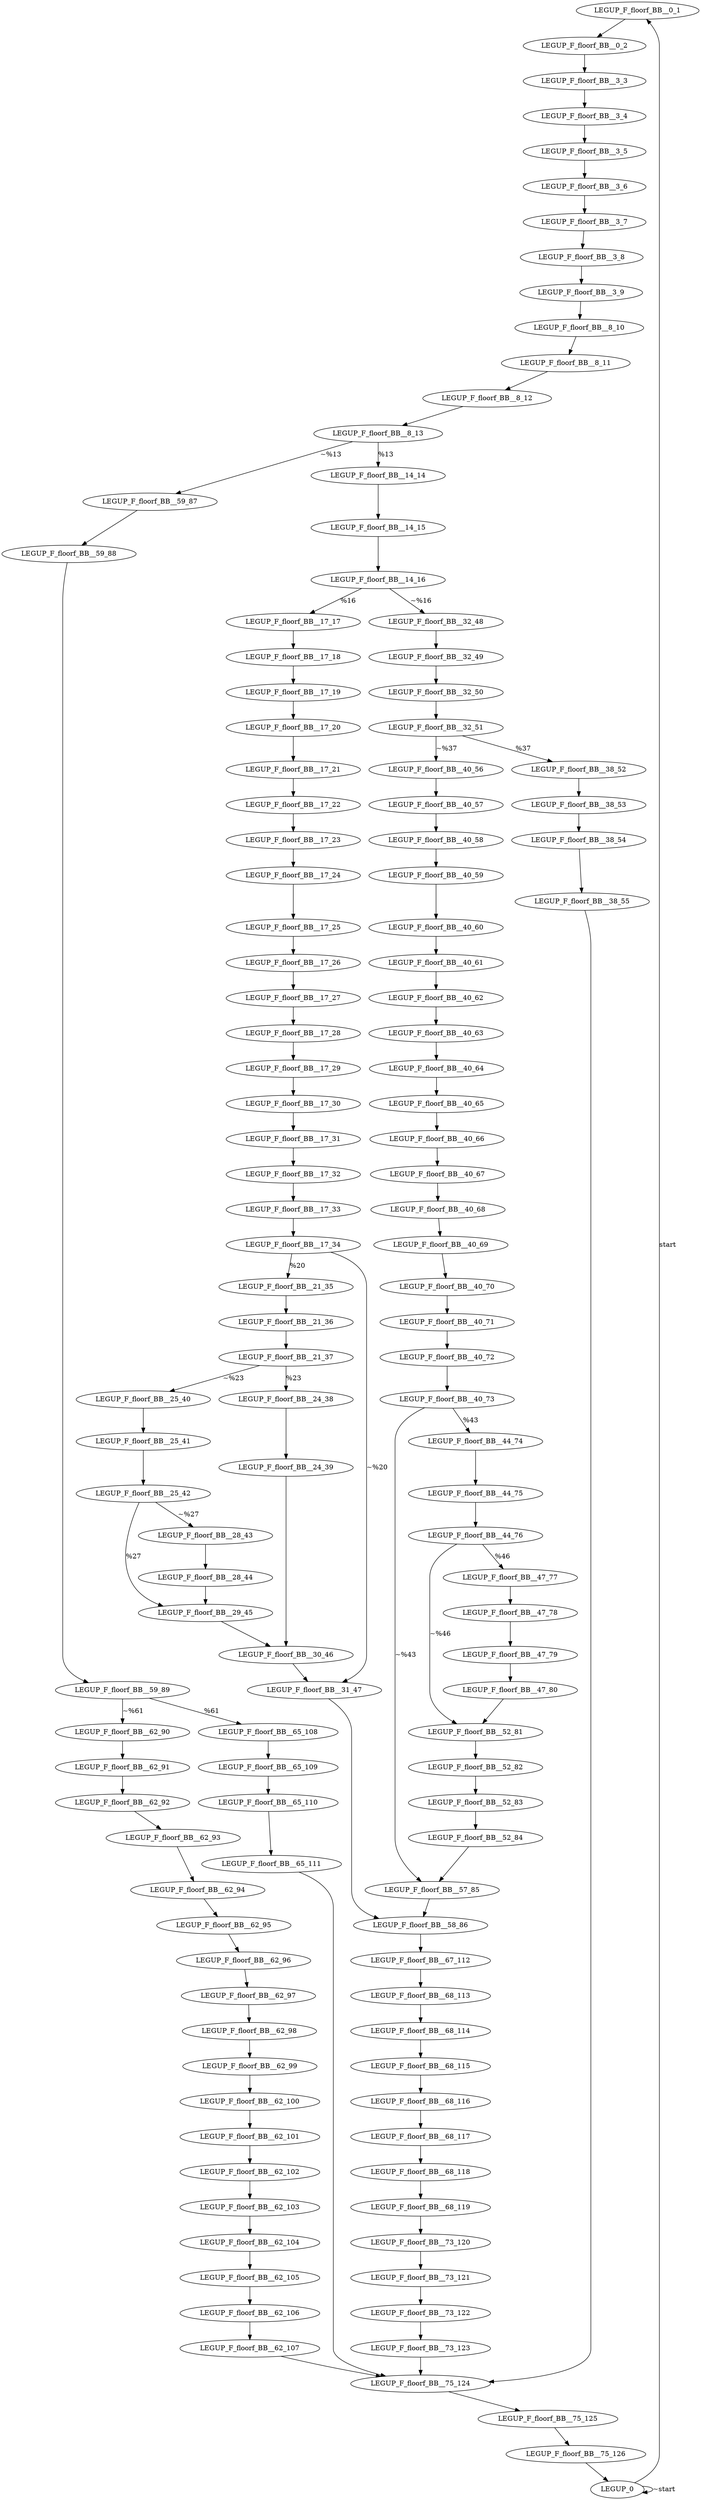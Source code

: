 digraph {
Node0x2ccd4a0[label="LEGUP_F_floorf_BB__0_1"];
Node0x2ccd300[label="LEGUP_0"];
Node0x2ccd300 -> Node0x2ccd4a0[label="start"];
Node0x2ccd300 -> Node0x2ccd300[label="~start"];
Node0x2cc7980[label="LEGUP_F_floorf_BB__0_2"];
Node0x2ccd4a0 -> Node0x2cc7980;
Node0x2ccd5f0[label="LEGUP_F_floorf_BB__3_3"];
Node0x2cc7980 -> Node0x2ccd5f0;
Node0x2cc8290[label="LEGUP_F_floorf_BB__3_4"];
Node0x2ccd5f0 -> Node0x2cc8290;
Node0x2cc8360[label="LEGUP_F_floorf_BB__3_5"];
Node0x2cc8290 -> Node0x2cc8360;
Node0x2cc8430[label="LEGUP_F_floorf_BB__3_6"];
Node0x2cc8360 -> Node0x2cc8430;
Node0x2cc8500[label="LEGUP_F_floorf_BB__3_7"];
Node0x2cc8430 -> Node0x2cc8500;
Node0x2cc85d0[label="LEGUP_F_floorf_BB__3_8"];
Node0x2cc8500 -> Node0x2cc85d0;
Node0x2cc86a0[label="LEGUP_F_floorf_BB__3_9"];
Node0x2cc85d0 -> Node0x2cc86a0;
Node0x2ccd740[label="LEGUP_F_floorf_BB__8_10"];
Node0x2cc86a0 -> Node0x2ccd740;
Node0x2cc8bd0[label="LEGUP_F_floorf_BB__8_11"];
Node0x2ccd740 -> Node0x2cc8bd0;
Node0x2cc8ca0[label="LEGUP_F_floorf_BB__8_12"];
Node0x2cc8bd0 -> Node0x2cc8ca0;
Node0x2cc8d70[label="LEGUP_F_floorf_BB__8_13"];
Node0x2cc8ca0 -> Node0x2cc8d70;
Node0x2ccd890[label="LEGUP_F_floorf_BB__14_14"];
Node0x2cc8d70 -> Node0x2ccd890[label="%13"];
Node0x2cceee0[label="LEGUP_F_floorf_BB__59_87"];
Node0x2cc8d70 -> Node0x2cceee0[label="~%13"];
Node0x2cc8f80[label="LEGUP_F_floorf_BB__14_15"];
Node0x2ccd890 -> Node0x2cc8f80;
Node0x2cc9050[label="LEGUP_F_floorf_BB__14_16"];
Node0x2cc8f80 -> Node0x2cc9050;
Node0x2ccd9e0[label="LEGUP_F_floorf_BB__17_17"];
Node0x2cc9050 -> Node0x2ccd9e0[label="%16"];
Node0x2cce460[label="LEGUP_F_floorf_BB__32_48"];
Node0x2cc9050 -> Node0x2cce460[label="~%16"];
Node0x2cc91c0[label="LEGUP_F_floorf_BB__17_18"];
Node0x2ccd9e0 -> Node0x2cc91c0;
Node0x2cc9290[label="LEGUP_F_floorf_BB__17_19"];
Node0x2cc91c0 -> Node0x2cc9290;
Node0x2cc9360[label="LEGUP_F_floorf_BB__17_20"];
Node0x2cc9290 -> Node0x2cc9360;
Node0x2cc9430[label="LEGUP_F_floorf_BB__17_21"];
Node0x2cc9360 -> Node0x2cc9430;
Node0x2cc9500[label="LEGUP_F_floorf_BB__17_22"];
Node0x2cc9430 -> Node0x2cc9500;
Node0x2cc95d0[label="LEGUP_F_floorf_BB__17_23"];
Node0x2cc9500 -> Node0x2cc95d0;
Node0x2cc96a0[label="LEGUP_F_floorf_BB__17_24"];
Node0x2cc95d0 -> Node0x2cc96a0;
Node0x2cc9770[label="LEGUP_F_floorf_BB__17_25"];
Node0x2cc96a0 -> Node0x2cc9770;
Node0x2cc9840[label="LEGUP_F_floorf_BB__17_26"];
Node0x2cc9770 -> Node0x2cc9840;
Node0x2cc9910[label="LEGUP_F_floorf_BB__17_27"];
Node0x2cc9840 -> Node0x2cc9910;
Node0x2cc99e0[label="LEGUP_F_floorf_BB__17_28"];
Node0x2cc9910 -> Node0x2cc99e0;
Node0x2cc9ab0[label="LEGUP_F_floorf_BB__17_29"];
Node0x2cc99e0 -> Node0x2cc9ab0;
Node0x2cc9b80[label="LEGUP_F_floorf_BB__17_30"];
Node0x2cc9ab0 -> Node0x2cc9b80;
Node0x2cc9c50[label="LEGUP_F_floorf_BB__17_31"];
Node0x2cc9b80 -> Node0x2cc9c50;
Node0x2cc9d20[label="LEGUP_F_floorf_BB__17_32"];
Node0x2cc9c50 -> Node0x2cc9d20;
Node0x2cc9df0[label="LEGUP_F_floorf_BB__17_33"];
Node0x2cc9d20 -> Node0x2cc9df0;
Node0x2cc9ec0[label="LEGUP_F_floorf_BB__17_34"];
Node0x2cc9df0 -> Node0x2cc9ec0;
Node0x2ccdb30[label="LEGUP_F_floorf_BB__21_35"];
Node0x2cc9ec0 -> Node0x2ccdb30[label="%20"];
Node0x2cce310[label="LEGUP_F_floorf_BB__31_47"];
Node0x2cc9ec0 -> Node0x2cce310[label="~%20"];
Node0x2cca310[label="LEGUP_F_floorf_BB__21_36"];
Node0x2ccdb30 -> Node0x2cca310;
Node0x2cca3e0[label="LEGUP_F_floorf_BB__21_37"];
Node0x2cca310 -> Node0x2cca3e0;
Node0x2ccdc80[label="LEGUP_F_floorf_BB__24_38"];
Node0x2cca3e0 -> Node0x2ccdc80[label="%23"];
Node0x2ccddd0[label="LEGUP_F_floorf_BB__25_40"];
Node0x2cca3e0 -> Node0x2ccddd0[label="~%23"];
Node0x2cca550[label="LEGUP_F_floorf_BB__24_39"];
Node0x2ccdc80 -> Node0x2cca550;
Node0x2cce1c0[label="LEGUP_F_floorf_BB__30_46"];
Node0x2cca550 -> Node0x2cce1c0;
Node0x2cca660[label="LEGUP_F_floorf_BB__25_41"];
Node0x2ccddd0 -> Node0x2cca660;
Node0x2cca730[label="LEGUP_F_floorf_BB__25_42"];
Node0x2cca660 -> Node0x2cca730;
Node0x2cce070[label="LEGUP_F_floorf_BB__29_45"];
Node0x2cca730 -> Node0x2cce070[label="%27"];
Node0x2ccdf20[label="LEGUP_F_floorf_BB__28_43"];
Node0x2cca730 -> Node0x2ccdf20[label="~%27"];
Node0x2cca8a0[label="LEGUP_F_floorf_BB__28_44"];
Node0x2ccdf20 -> Node0x2cca8a0;
Node0x2cca8a0 -> Node0x2cce070;
Node0x2cce070 -> Node0x2cce1c0;
Node0x2cce1c0 -> Node0x2cce310;
Node0x2cced90[label="LEGUP_F_floorf_BB__58_86"];
Node0x2cce310 -> Node0x2cced90;
Node0x2ccaa10[label="LEGUP_F_floorf_BB__32_49"];
Node0x2cce460 -> Node0x2ccaa10;
Node0x2ccaae0[label="LEGUP_F_floorf_BB__32_50"];
Node0x2ccaa10 -> Node0x2ccaae0;
Node0x2ccabb0[label="LEGUP_F_floorf_BB__32_51"];
Node0x2ccaae0 -> Node0x2ccabb0;
Node0x2cce5b0[label="LEGUP_F_floorf_BB__38_52"];
Node0x2ccabb0 -> Node0x2cce5b0[label="%37"];
Node0x2cce700[label="LEGUP_F_floorf_BB__40_56"];
Node0x2ccabb0 -> Node0x2cce700[label="~%37"];
Node0x2cca010[label="LEGUP_F_floorf_BB__38_53"];
Node0x2cce5b0 -> Node0x2cca010;
Node0x2cc8850[label="LEGUP_F_floorf_BB__38_54"];
Node0x2cca010 -> Node0x2cc8850;
Node0x2cc8920[label="LEGUP_F_floorf_BB__38_55"];
Node0x2cc8850 -> Node0x2cc8920;
Node0x2ccf6c0[label="LEGUP_F_floorf_BB__75_124"];
Node0x2cc8920 -> Node0x2ccf6c0;
Node0x2ccbd00[label="LEGUP_F_floorf_BB__40_57"];
Node0x2cce700 -> Node0x2ccbd00;
Node0x2ccbdd0[label="LEGUP_F_floorf_BB__40_58"];
Node0x2ccbd00 -> Node0x2ccbdd0;
Node0x2ccbea0[label="LEGUP_F_floorf_BB__40_59"];
Node0x2ccbdd0 -> Node0x2ccbea0;
Node0x2ccbf70[label="LEGUP_F_floorf_BB__40_60"];
Node0x2ccbea0 -> Node0x2ccbf70;
Node0x2ccc040[label="LEGUP_F_floorf_BB__40_61"];
Node0x2ccbf70 -> Node0x2ccc040;
Node0x2ccc110[label="LEGUP_F_floorf_BB__40_62"];
Node0x2ccc040 -> Node0x2ccc110;
Node0x2ccc1e0[label="LEGUP_F_floorf_BB__40_63"];
Node0x2ccc110 -> Node0x2ccc1e0;
Node0x2cc7a70[label="LEGUP_F_floorf_BB__40_64"];
Node0x2ccc1e0 -> Node0x2cc7a70;
Node0x2cc7b40[label="LEGUP_F_floorf_BB__40_65"];
Node0x2cc7a70 -> Node0x2cc7b40;
Node0x2cc7c10[label="LEGUP_F_floorf_BB__40_66"];
Node0x2cc7b40 -> Node0x2cc7c10;
Node0x2cc7ce0[label="LEGUP_F_floorf_BB__40_67"];
Node0x2cc7c10 -> Node0x2cc7ce0;
Node0x2cc7db0[label="LEGUP_F_floorf_BB__40_68"];
Node0x2cc7ce0 -> Node0x2cc7db0;
Node0x2cc7e80[label="LEGUP_F_floorf_BB__40_69"];
Node0x2cc7db0 -> Node0x2cc7e80;
Node0x2cc7f50[label="LEGUP_F_floorf_BB__40_70"];
Node0x2cc7e80 -> Node0x2cc7f50;
Node0x2cc8020[label="LEGUP_F_floorf_BB__40_71"];
Node0x2cc7f50 -> Node0x2cc8020;
Node0x2cc80f0[label="LEGUP_F_floorf_BB__40_72"];
Node0x2cc8020 -> Node0x2cc80f0;
Node0x2cc81c0[label="LEGUP_F_floorf_BB__40_73"];
Node0x2cc80f0 -> Node0x2cc81c0;
Node0x2cce850[label="LEGUP_F_floorf_BB__44_74"];
Node0x2cc81c0 -> Node0x2cce850[label="%43"];
Node0x2ccec40[label="LEGUP_F_floorf_BB__57_85"];
Node0x2cc81c0 -> Node0x2ccec40[label="~%43"];
Node0x2cf8160[label="LEGUP_F_floorf_BB__44_75"];
Node0x2cce850 -> Node0x2cf8160;
Node0x2cf8230[label="LEGUP_F_floorf_BB__44_76"];
Node0x2cf8160 -> Node0x2cf8230;
Node0x2cce9a0[label="LEGUP_F_floorf_BB__47_77"];
Node0x2cf8230 -> Node0x2cce9a0[label="%46"];
Node0x2cceaf0[label="LEGUP_F_floorf_BB__52_81"];
Node0x2cf8230 -> Node0x2cceaf0[label="~%46"];
Node0x2cf83a0[label="LEGUP_F_floorf_BB__47_78"];
Node0x2cce9a0 -> Node0x2cf83a0;
Node0x2cf8470[label="LEGUP_F_floorf_BB__47_79"];
Node0x2cf83a0 -> Node0x2cf8470;
Node0x2cf8540[label="LEGUP_F_floorf_BB__47_80"];
Node0x2cf8470 -> Node0x2cf8540;
Node0x2cf8540 -> Node0x2cceaf0;
Node0x2cf86d0[label="LEGUP_F_floorf_BB__52_82"];
Node0x2cceaf0 -> Node0x2cf86d0;
Node0x2cf87a0[label="LEGUP_F_floorf_BB__52_83"];
Node0x2cf86d0 -> Node0x2cf87a0;
Node0x2cf8870[label="LEGUP_F_floorf_BB__52_84"];
Node0x2cf87a0 -> Node0x2cf8870;
Node0x2cf8870 -> Node0x2ccec40;
Node0x2ccec40 -> Node0x2cced90;
Node0x2ccf2d0[label="LEGUP_F_floorf_BB__67_112"];
Node0x2cced90 -> Node0x2ccf2d0;
Node0x2cf8a40[label="LEGUP_F_floorf_BB__59_88"];
Node0x2cceee0 -> Node0x2cf8a40;
Node0x2cf8b10[label="LEGUP_F_floorf_BB__59_89"];
Node0x2cf8a40 -> Node0x2cf8b10;
Node0x2ccf180[label="LEGUP_F_floorf_BB__65_108"];
Node0x2cf8b10 -> Node0x2ccf180[label="%61"];
Node0x2ccf030[label="LEGUP_F_floorf_BB__62_90"];
Node0x2cf8b10 -> Node0x2ccf030[label="~%61"];
Node0x2cf8c80[label="LEGUP_F_floorf_BB__62_91"];
Node0x2ccf030 -> Node0x2cf8c80;
Node0x2cf8d50[label="LEGUP_F_floorf_BB__62_92"];
Node0x2cf8c80 -> Node0x2cf8d50;
Node0x2cf8e20[label="LEGUP_F_floorf_BB__62_93"];
Node0x2cf8d50 -> Node0x2cf8e20;
Node0x2cf8ef0[label="LEGUP_F_floorf_BB__62_94"];
Node0x2cf8e20 -> Node0x2cf8ef0;
Node0x2cf8fc0[label="LEGUP_F_floorf_BB__62_95"];
Node0x2cf8ef0 -> Node0x2cf8fc0;
Node0x2cf9090[label="LEGUP_F_floorf_BB__62_96"];
Node0x2cf8fc0 -> Node0x2cf9090;
Node0x2cf9160[label="LEGUP_F_floorf_BB__62_97"];
Node0x2cf9090 -> Node0x2cf9160;
Node0x2cf9230[label="LEGUP_F_floorf_BB__62_98"];
Node0x2cf9160 -> Node0x2cf9230;
Node0x2cf9300[label="LEGUP_F_floorf_BB__62_99"];
Node0x2cf9230 -> Node0x2cf9300;
Node0x2cf93d0[label="LEGUP_F_floorf_BB__62_100"];
Node0x2cf9300 -> Node0x2cf93d0;
Node0x2cf94a0[label="LEGUP_F_floorf_BB__62_101"];
Node0x2cf93d0 -> Node0x2cf94a0;
Node0x2cf9570[label="LEGUP_F_floorf_BB__62_102"];
Node0x2cf94a0 -> Node0x2cf9570;
Node0x2cf9640[label="LEGUP_F_floorf_BB__62_103"];
Node0x2cf9570 -> Node0x2cf9640;
Node0x2cf9710[label="LEGUP_F_floorf_BB__62_104"];
Node0x2cf9640 -> Node0x2cf9710;
Node0x2cf97e0[label="LEGUP_F_floorf_BB__62_105"];
Node0x2cf9710 -> Node0x2cf97e0;
Node0x2cf98b0[label="LEGUP_F_floorf_BB__62_106"];
Node0x2cf97e0 -> Node0x2cf98b0;
Node0x2cf9980[label="LEGUP_F_floorf_BB__62_107"];
Node0x2cf98b0 -> Node0x2cf9980;
Node0x2cf9980 -> Node0x2ccf6c0;
Node0x2cf9ad0[label="LEGUP_F_floorf_BB__65_109"];
Node0x2ccf180 -> Node0x2cf9ad0;
Node0x2cf9ba0[label="LEGUP_F_floorf_BB__65_110"];
Node0x2cf9ad0 -> Node0x2cf9ba0;
Node0x2cf9c70[label="LEGUP_F_floorf_BB__65_111"];
Node0x2cf9ba0 -> Node0x2cf9c70;
Node0x2cf9c70 -> Node0x2ccf6c0;
Node0x2ccf420[label="LEGUP_F_floorf_BB__68_113"];
Node0x2ccf2d0 -> Node0x2ccf420;
Node0x2cf9dc0[label="LEGUP_F_floorf_BB__68_114"];
Node0x2ccf420 -> Node0x2cf9dc0;
Node0x2cf9e90[label="LEGUP_F_floorf_BB__68_115"];
Node0x2cf9dc0 -> Node0x2cf9e90;
Node0x2cf9f60[label="LEGUP_F_floorf_BB__68_116"];
Node0x2cf9e90 -> Node0x2cf9f60;
Node0x2cfa030[label="LEGUP_F_floorf_BB__68_117"];
Node0x2cf9f60 -> Node0x2cfa030;
Node0x2cfa100[label="LEGUP_F_floorf_BB__68_118"];
Node0x2cfa030 -> Node0x2cfa100;
Node0x2cfa1d0[label="LEGUP_F_floorf_BB__68_119"];
Node0x2cfa100 -> Node0x2cfa1d0;
Node0x2ccf570[label="LEGUP_F_floorf_BB__73_120"];
Node0x2cfa1d0 -> Node0x2ccf570;
Node0x2cfa380[label="LEGUP_F_floorf_BB__73_121"];
Node0x2ccf570 -> Node0x2cfa380;
Node0x2cfa450[label="LEGUP_F_floorf_BB__73_122"];
Node0x2cfa380 -> Node0x2cfa450;
Node0x2cfa520[label="LEGUP_F_floorf_BB__73_123"];
Node0x2cfa450 -> Node0x2cfa520;
Node0x2cfa520 -> Node0x2ccf6c0;
Node0x2ccf850[label="LEGUP_F_floorf_BB__75_125"];
Node0x2ccf6c0 -> Node0x2ccf850;
Node0x2cca0e0[label="LEGUP_F_floorf_BB__75_126"];
Node0x2ccf850 -> Node0x2cca0e0;
Node0x2cca0e0 -> Node0x2ccd300;
}
